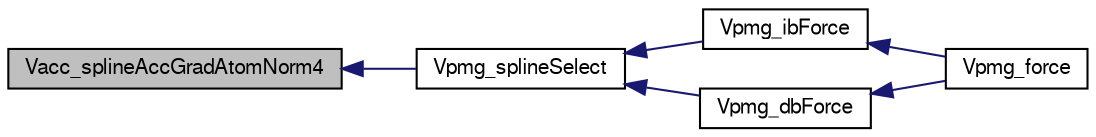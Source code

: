 digraph "Vacc_splineAccGradAtomNorm4"
{
  edge [fontname="FreeSans",fontsize="10",labelfontname="FreeSans",labelfontsize="10"];
  node [fontname="FreeSans",fontsize="10",shape=record];
  rankdir="LR";
  Node1 [label="Vacc_splineAccGradAtomNorm4",height=0.2,width=0.4,color="black", fillcolor="grey75", style="filled" fontcolor="black"];
  Node1 -> Node2 [dir="back",color="midnightblue",fontsize="10",style="solid",fontname="FreeSans"];
  Node2 [label="Vpmg_splineSelect",height=0.2,width=0.4,color="black", fillcolor="white", style="filled",URL="$vpmg_8c.html#a1271687db8aa07b73c4ce3316943b72c",tooltip="Selects a spline based surface method from either VSM_SPLINE, VSM_SPLINE5 or VSM_SPLINE7."];
  Node2 -> Node3 [dir="back",color="midnightblue",fontsize="10",style="solid",fontname="FreeSans"];
  Node3 [label="Vpmg_ibForce",height=0.2,width=0.4,color="black", fillcolor="white", style="filled",URL="$group___vpmg.html#ga140aea8dc31832d40a7cfb638464ee67",tooltip="Calculate the osmotic pressure on the specified atom in units of k_B T/AA."];
  Node3 -> Node4 [dir="back",color="midnightblue",fontsize="10",style="solid",fontname="FreeSans"];
  Node4 [label="Vpmg_force",height=0.2,width=0.4,color="black", fillcolor="white", style="filled",URL="$group___vpmg.html#gaaedec4be6966e3cee14a0a746ade406c",tooltip="Calculate the total force on the specified atom in units of k_B T/AA."];
  Node2 -> Node5 [dir="back",color="midnightblue",fontsize="10",style="solid",fontname="FreeSans"];
  Node5 [label="Vpmg_dbForce",height=0.2,width=0.4,color="black", fillcolor="white", style="filled",URL="$group___vpmg.html#gae681cc5a764ed8b8f9f869c047af997b",tooltip="Calculate the dielectric boundary forces on the specified atom in units of k_B T/AA."];
  Node5 -> Node4 [dir="back",color="midnightblue",fontsize="10",style="solid",fontname="FreeSans"];
}
